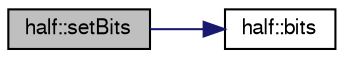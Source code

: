 digraph "half::setBits"
{
  bgcolor="transparent";
  edge [fontname="FreeSans",fontsize="10",labelfontname="FreeSans",labelfontsize="10"];
  node [fontname="FreeSans",fontsize="10",shape=record];
  rankdir="LR";
  Node1 [label="half::setBits",height=0.2,width=0.4,color="black", fillcolor="grey75", style="filled" fontcolor="black"];
  Node1 -> Node2 [color="midnightblue",fontsize="10",style="solid",fontname="FreeSans"];
  Node2 [label="half::bits",height=0.2,width=0.4,color="black",URL="$d2/d29/classhalf.html#a0ddbf7dafaa9b839ae9fc3ac4c8b39ed"];
}
